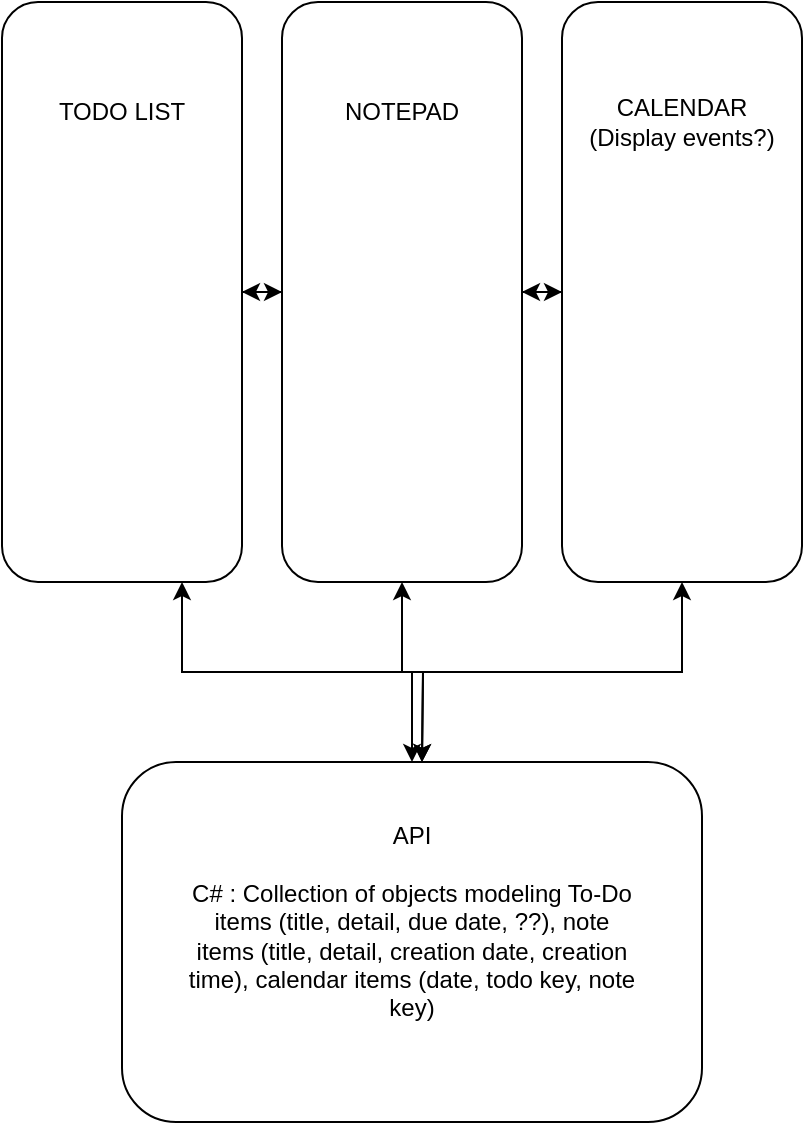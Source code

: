 <mxfile version="10.7.6" type="github"><diagram id="hEHGrR-LKMHqNM8OSTiN" name="Page-1"><mxGraphModel dx="647" dy="658" grid="1" gridSize="10" guides="1" tooltips="1" connect="1" arrows="1" fold="1" page="1" pageScale="1" pageWidth="850" pageHeight="1100" math="0" shadow="0"><root><mxCell id="0"/><mxCell id="1" parent="0"/><mxCell id="ZUIps8W_NompZu8GA306-15" value="" style="edgeStyle=orthogonalEdgeStyle;rounded=0;orthogonalLoop=1;jettySize=auto;html=1;startArrow=classic;startFill=1;" edge="1" parent="1" source="ZUIps8W_NompZu8GA306-1" target="ZUIps8W_NompZu8GA306-2"><mxGeometry relative="1" as="geometry"/></mxCell><mxCell id="ZUIps8W_NompZu8GA306-18" style="edgeStyle=orthogonalEdgeStyle;rounded=0;orthogonalLoop=1;jettySize=auto;html=1;exitX=0.75;exitY=1;exitDx=0;exitDy=0;entryX=0.5;entryY=0;entryDx=0;entryDy=0;startArrow=classic;startFill=1;" edge="1" parent="1" source="ZUIps8W_NompZu8GA306-1" target="ZUIps8W_NompZu8GA306-16"><mxGeometry relative="1" as="geometry"/></mxCell><mxCell id="ZUIps8W_NompZu8GA306-1" value="" style="rounded=1;whiteSpace=wrap;html=1;" vertex="1" parent="1"><mxGeometry x="50" y="160" width="120" height="290" as="geometry"/></mxCell><mxCell id="ZUIps8W_NompZu8GA306-13" style="edgeStyle=orthogonalEdgeStyle;rounded=0;orthogonalLoop=1;jettySize=auto;html=1;exitX=1;exitY=0.5;exitDx=0;exitDy=0;entryX=1;entryY=0.5;entryDx=0;entryDy=0;" edge="1" parent="1" source="ZUIps8W_NompZu8GA306-2" target="ZUIps8W_NompZu8GA306-2"><mxGeometry relative="1" as="geometry"/></mxCell><mxCell id="ZUIps8W_NompZu8GA306-14" value="" style="edgeStyle=orthogonalEdgeStyle;rounded=0;orthogonalLoop=1;jettySize=auto;html=1;startArrow=classic;startFill=1;" edge="1" parent="1" source="ZUIps8W_NompZu8GA306-2" target="ZUIps8W_NompZu8GA306-3"><mxGeometry relative="1" as="geometry"/></mxCell><mxCell id="ZUIps8W_NompZu8GA306-20" style="edgeStyle=orthogonalEdgeStyle;rounded=0;orthogonalLoop=1;jettySize=auto;html=1;exitX=0.5;exitY=1;exitDx=0;exitDy=0;startArrow=classic;startFill=1;" edge="1" parent="1" source="ZUIps8W_NompZu8GA306-2"><mxGeometry relative="1" as="geometry"><mxPoint x="260" y="540" as="targetPoint"/></mxGeometry></mxCell><mxCell id="ZUIps8W_NompZu8GA306-2" value="" style="rounded=1;whiteSpace=wrap;html=1;" vertex="1" parent="1"><mxGeometry x="190" y="160" width="120" height="290" as="geometry"/></mxCell><mxCell id="ZUIps8W_NompZu8GA306-19" style="edgeStyle=orthogonalEdgeStyle;rounded=0;orthogonalLoop=1;jettySize=auto;html=1;exitX=0.5;exitY=1;exitDx=0;exitDy=0;startArrow=classic;startFill=1;" edge="1" parent="1" source="ZUIps8W_NompZu8GA306-3"><mxGeometry relative="1" as="geometry"><mxPoint x="260" y="540" as="targetPoint"/></mxGeometry></mxCell><mxCell id="ZUIps8W_NompZu8GA306-3" value="" style="rounded=1;whiteSpace=wrap;html=1;" vertex="1" parent="1"><mxGeometry x="330" y="160" width="120" height="290" as="geometry"/></mxCell><mxCell id="ZUIps8W_NompZu8GA306-4" value="TODO LIST&lt;br&gt;" style="text;html=1;strokeColor=none;fillColor=none;align=center;verticalAlign=middle;whiteSpace=wrap;rounded=0;" vertex="1" parent="1"><mxGeometry x="60" y="180" width="100" height="70" as="geometry"/></mxCell><mxCell id="ZUIps8W_NompZu8GA306-5" value="NOTEPAD&lt;br&gt;" style="text;html=1;strokeColor=none;fillColor=none;align=center;verticalAlign=middle;whiteSpace=wrap;rounded=0;" vertex="1" parent="1"><mxGeometry x="200" y="180" width="100" height="70" as="geometry"/></mxCell><mxCell id="ZUIps8W_NompZu8GA306-6" value="CALENDAR&lt;br&gt;(Display events?)&lt;br&gt;" style="text;html=1;strokeColor=none;fillColor=none;align=center;verticalAlign=middle;whiteSpace=wrap;rounded=0;" vertex="1" parent="1"><mxGeometry x="340" y="180" width="100" height="80" as="geometry"/></mxCell><mxCell id="ZUIps8W_NompZu8GA306-16" value="" style="rounded=1;whiteSpace=wrap;html=1;" vertex="1" parent="1"><mxGeometry x="110" y="540" width="290" height="180" as="geometry"/></mxCell><mxCell id="ZUIps8W_NompZu8GA306-21" value="API&lt;br&gt;&lt;br&gt;C# : Collection of objects modeling To-Do items (title, detail, due date, ??), note items (title, detail, creation date, creation time), calendar items (date, todo key, note key)&lt;br&gt;" style="text;html=1;strokeColor=none;fillColor=none;align=center;verticalAlign=middle;whiteSpace=wrap;rounded=0;" vertex="1" parent="1"><mxGeometry x="140" y="560" width="230" height="120" as="geometry"/></mxCell></root></mxGraphModel></diagram></mxfile>